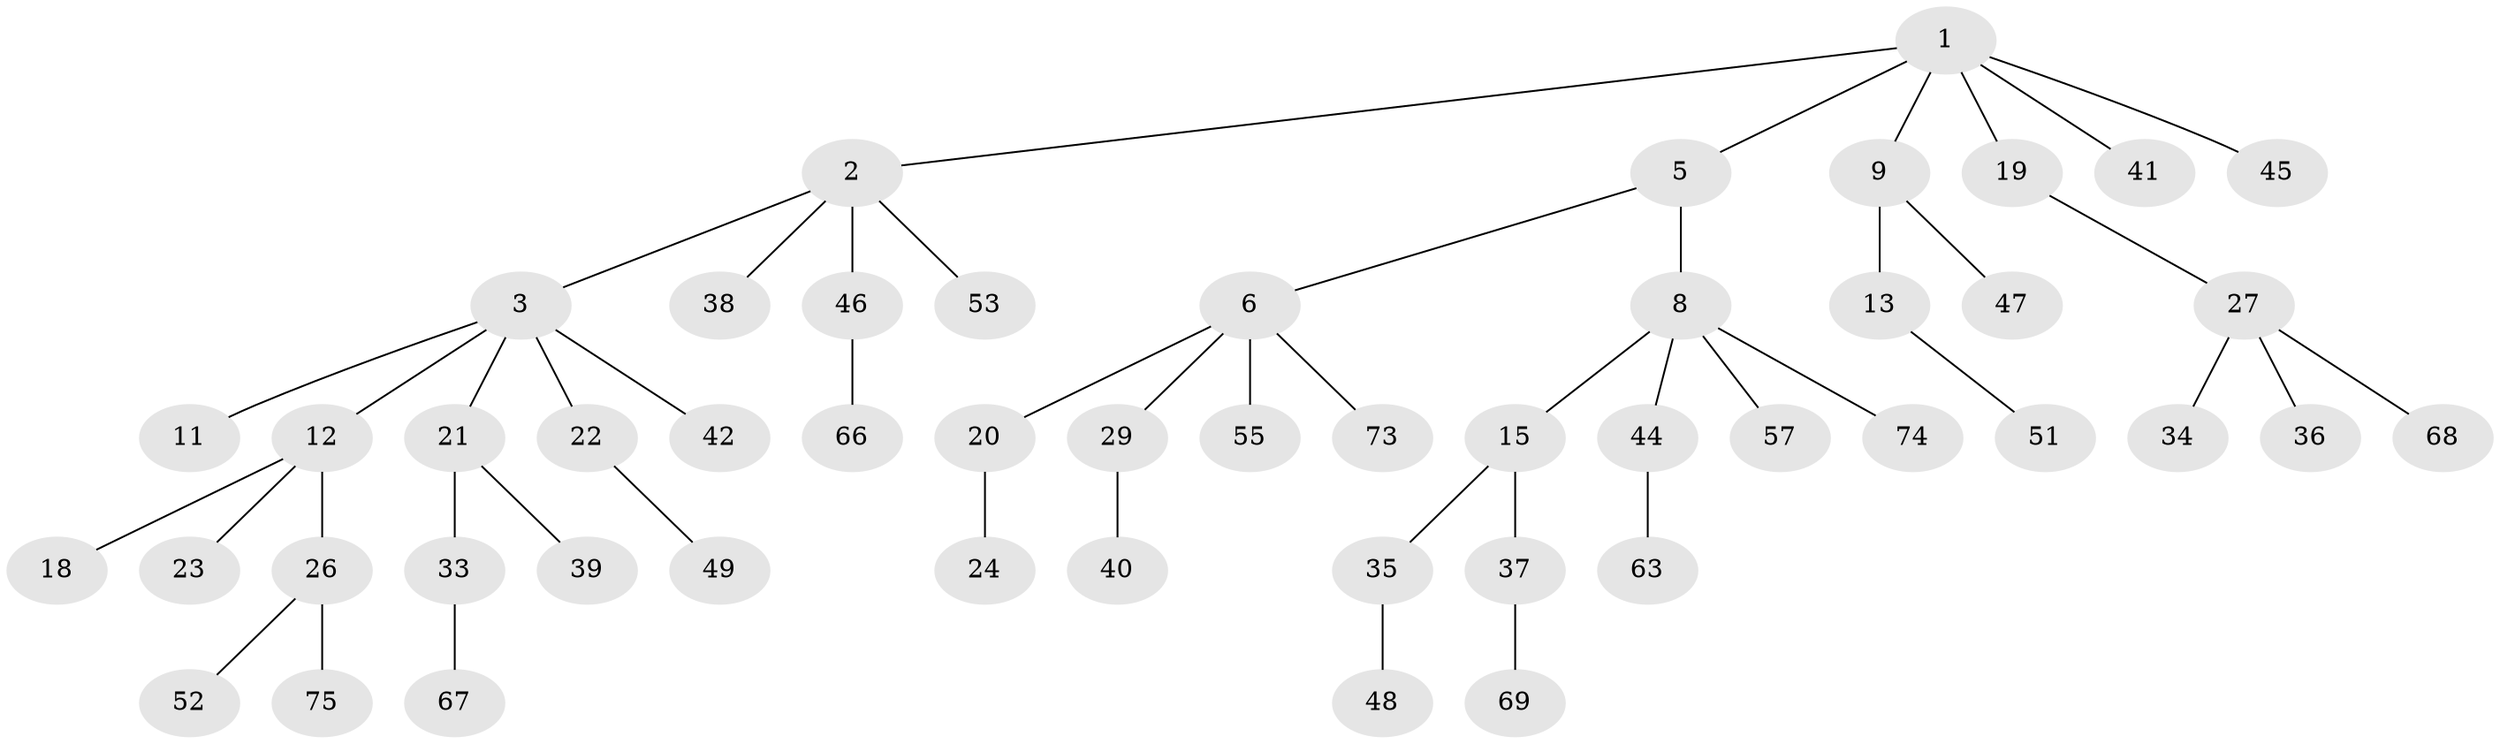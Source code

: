 // Generated by graph-tools (version 1.1) at 2025/24/03/03/25 07:24:07]
// undirected, 50 vertices, 49 edges
graph export_dot {
graph [start="1"]
  node [color=gray90,style=filled];
  1 [super="+7"];
  2 [super="+25"];
  3 [super="+4"];
  5;
  6 [super="+28"];
  8 [super="+10"];
  9;
  11 [super="+14"];
  12 [super="+16"];
  13 [super="+50"];
  15 [super="+17"];
  18 [super="+58"];
  19;
  20;
  21;
  22;
  23;
  24 [super="+31"];
  26 [super="+32"];
  27 [super="+70"];
  29 [super="+30"];
  33 [super="+60"];
  34 [super="+71"];
  35;
  36 [super="+61"];
  37 [super="+43"];
  38;
  39 [super="+54"];
  40;
  41;
  42;
  44 [super="+72"];
  45;
  46;
  47 [super="+62"];
  48 [super="+76"];
  49 [super="+56"];
  51 [super="+65"];
  52 [super="+77"];
  53 [super="+59"];
  55 [super="+64"];
  57;
  63;
  66;
  67;
  68;
  69;
  73;
  74;
  75;
  1 -- 2;
  1 -- 5;
  1 -- 9;
  1 -- 19;
  1 -- 45;
  1 -- 41;
  2 -- 3;
  2 -- 46;
  2 -- 53;
  2 -- 38;
  3 -- 12;
  3 -- 21;
  3 -- 42;
  3 -- 11;
  3 -- 22;
  5 -- 6;
  5 -- 8;
  6 -- 20;
  6 -- 29;
  6 -- 73;
  6 -- 55;
  8 -- 57;
  8 -- 74;
  8 -- 44;
  8 -- 15;
  9 -- 13;
  9 -- 47;
  12 -- 18;
  12 -- 26;
  12 -- 23;
  13 -- 51;
  15 -- 35;
  15 -- 37;
  19 -- 27;
  20 -- 24;
  21 -- 33;
  21 -- 39;
  22 -- 49;
  26 -- 75;
  26 -- 52;
  27 -- 34;
  27 -- 36;
  27 -- 68;
  29 -- 40;
  33 -- 67;
  35 -- 48;
  37 -- 69;
  44 -- 63;
  46 -- 66;
}

